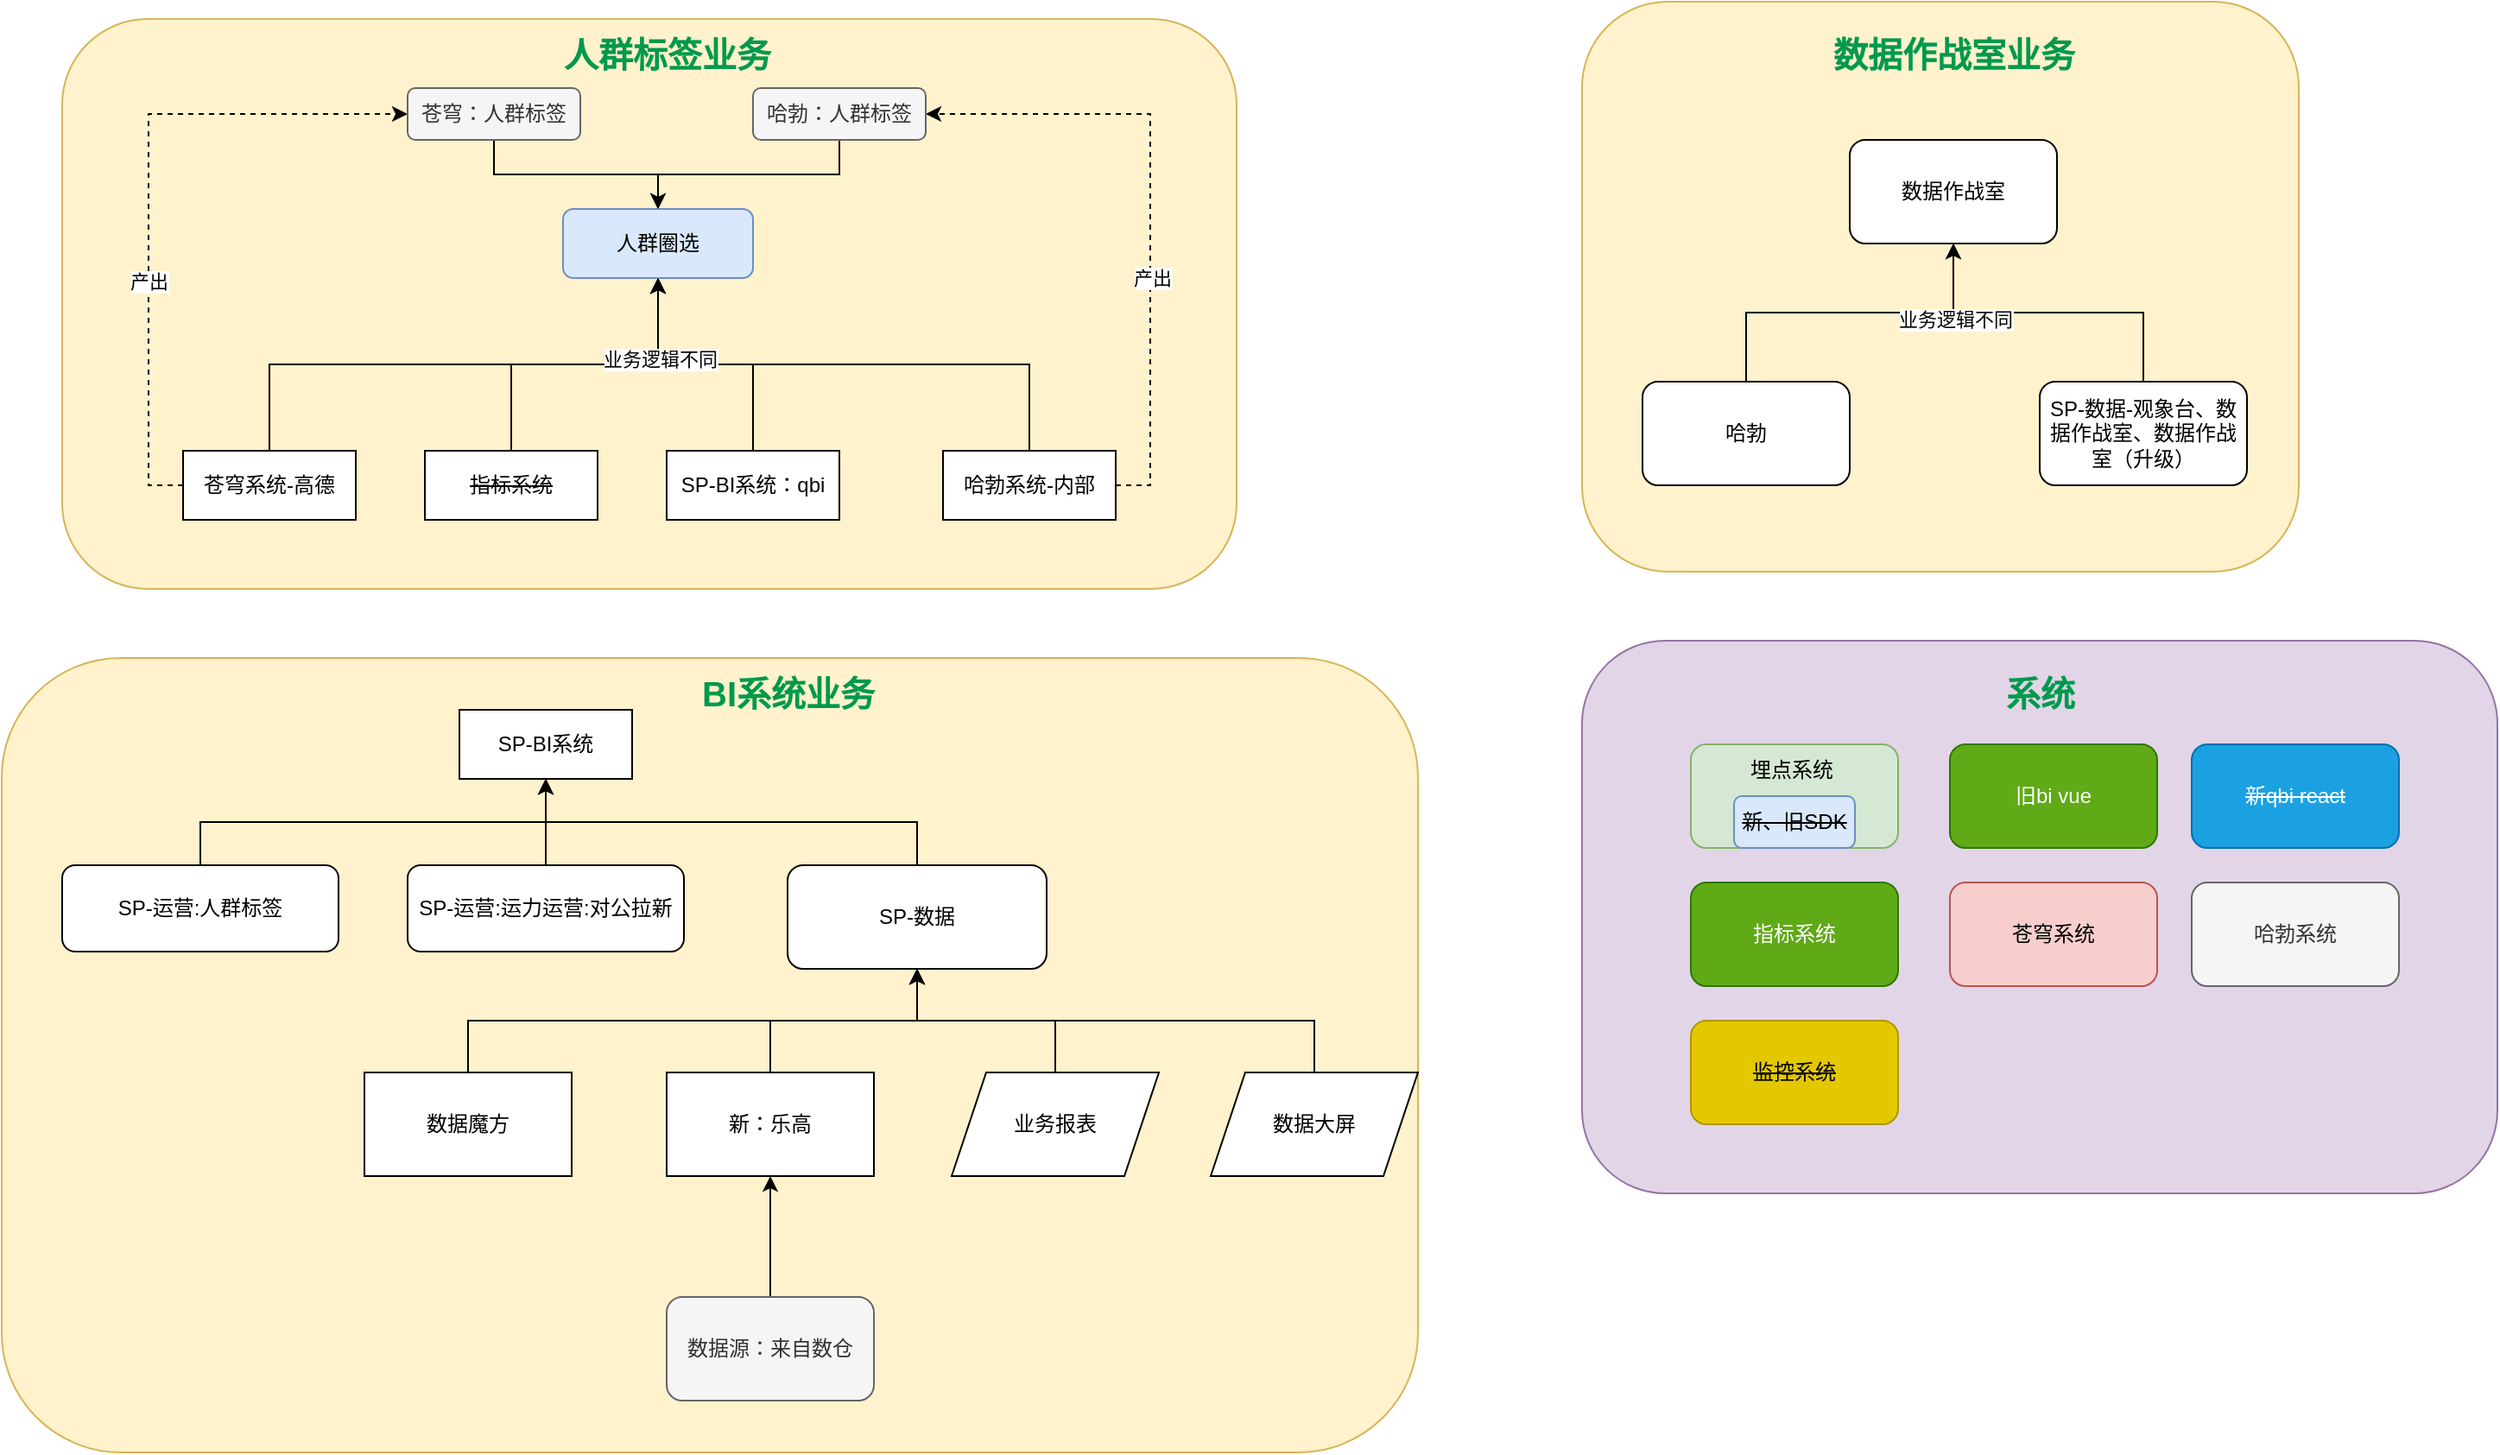 <mxfile version="24.4.6" type="github">
  <diagram name="第 1 页" id="eANgrpfl19V5May6iINn">
    <mxGraphModel dx="707" dy="2785" grid="1" gridSize="10" guides="1" tooltips="1" connect="1" arrows="1" fold="1" page="1" pageScale="1" pageWidth="1654" pageHeight="2336" math="0" shadow="0">
      <root>
        <mxCell id="0" />
        <mxCell id="1" parent="0" />
        <mxCell id="1znp_SYPL2sN-UUjBpfQ-29" value="" style="rounded=1;whiteSpace=wrap;html=1;fillColor=#fff2cc;strokeColor=#d6b656;" parent="1" vertex="1">
          <mxGeometry x="35" y="360" width="820" height="460" as="geometry" />
        </mxCell>
        <mxCell id="1znp_SYPL2sN-UUjBpfQ-28" value="" style="rounded=1;whiteSpace=wrap;html=1;fillColor=#e1d5e7;strokeColor=#9673a6;" parent="1" vertex="1">
          <mxGeometry x="950" y="350" width="530" height="320" as="geometry" />
        </mxCell>
        <mxCell id="1znp_SYPL2sN-UUjBpfQ-27" value="" style="rounded=1;whiteSpace=wrap;html=1;fillColor=#fff2cc;strokeColor=#d6b656;" parent="1" vertex="1">
          <mxGeometry x="950" y="-20" width="415" height="330" as="geometry" />
        </mxCell>
        <mxCell id="1znp_SYPL2sN-UUjBpfQ-26" value="" style="rounded=1;whiteSpace=wrap;html=1;fillColor=#fff2cc;strokeColor=#d6b656;" parent="1" vertex="1">
          <mxGeometry x="70" y="-10" width="680" height="330" as="geometry" />
        </mxCell>
        <mxCell id="rTvgBysRln8sT-yUDkH9-7" style="edgeStyle=orthogonalEdgeStyle;rounded=0;orthogonalLoop=1;jettySize=auto;html=1;exitX=0.5;exitY=0;exitDx=0;exitDy=0;entryX=0.5;entryY=1;entryDx=0;entryDy=0;" parent="1" source="rTvgBysRln8sT-yUDkH9-1" target="rTvgBysRln8sT-yUDkH9-6" edge="1">
          <mxGeometry relative="1" as="geometry" />
        </mxCell>
        <mxCell id="rTvgBysRln8sT-yUDkH9-1" value="&lt;strike&gt;指标系统&lt;/strike&gt;" style="rounded=0;whiteSpace=wrap;html=1;" parent="1" vertex="1">
          <mxGeometry x="280" y="240" width="100" height="40" as="geometry" />
        </mxCell>
        <mxCell id="rTvgBysRln8sT-yUDkH9-8" style="edgeStyle=orthogonalEdgeStyle;rounded=0;orthogonalLoop=1;jettySize=auto;html=1;exitX=0.5;exitY=0;exitDx=0;exitDy=0;entryX=0.5;entryY=1;entryDx=0;entryDy=0;" parent="1" source="rTvgBysRln8sT-yUDkH9-2" target="rTvgBysRln8sT-yUDkH9-6" edge="1">
          <mxGeometry relative="1" as="geometry" />
        </mxCell>
        <mxCell id="SWdIP9cP-iB2GuOIObq4-13" style="edgeStyle=orthogonalEdgeStyle;rounded=0;orthogonalLoop=1;jettySize=auto;html=1;exitX=0;exitY=0.5;exitDx=0;exitDy=0;entryX=0;entryY=0.5;entryDx=0;entryDy=0;dashed=1;" parent="1" source="rTvgBysRln8sT-yUDkH9-2" target="rTvgBysRln8sT-yUDkH9-4" edge="1">
          <mxGeometry relative="1" as="geometry" />
        </mxCell>
        <mxCell id="SWdIP9cP-iB2GuOIObq4-14" value="产出" style="edgeLabel;html=1;align=center;verticalAlign=middle;resizable=0;points=[];" parent="SWdIP9cP-iB2GuOIObq4-13" vertex="1" connectable="0">
          <mxGeometry x="-0.283" relative="1" as="geometry">
            <mxPoint as="offset" />
          </mxGeometry>
        </mxCell>
        <mxCell id="rTvgBysRln8sT-yUDkH9-2" value="苍穹系统-高德" style="rounded=0;whiteSpace=wrap;html=1;" parent="1" vertex="1">
          <mxGeometry x="140" y="240" width="100" height="40" as="geometry" />
        </mxCell>
        <mxCell id="rTvgBysRln8sT-yUDkH9-9" style="edgeStyle=orthogonalEdgeStyle;rounded=0;orthogonalLoop=1;jettySize=auto;html=1;exitX=0.5;exitY=0;exitDx=0;exitDy=0;entryX=0.5;entryY=1;entryDx=0;entryDy=0;" parent="1" source="rTvgBysRln8sT-yUDkH9-3" target="rTvgBysRln8sT-yUDkH9-6" edge="1">
          <mxGeometry relative="1" as="geometry" />
        </mxCell>
        <mxCell id="rTvgBysRln8sT-yUDkH9-3" value="SP-BI系统：qbi" style="rounded=0;whiteSpace=wrap;html=1;" parent="1" vertex="1">
          <mxGeometry x="420" y="240" width="100" height="40" as="geometry" />
        </mxCell>
        <mxCell id="SWdIP9cP-iB2GuOIObq4-11" style="edgeStyle=orthogonalEdgeStyle;rounded=0;orthogonalLoop=1;jettySize=auto;html=1;exitX=0.5;exitY=1;exitDx=0;exitDy=0;entryX=0.5;entryY=0;entryDx=0;entryDy=0;" parent="1" source="rTvgBysRln8sT-yUDkH9-4" target="rTvgBysRln8sT-yUDkH9-6" edge="1">
          <mxGeometry relative="1" as="geometry" />
        </mxCell>
        <mxCell id="rTvgBysRln8sT-yUDkH9-4" value="苍穹：人群标签" style="rounded=1;whiteSpace=wrap;html=1;fillColor=#f5f5f5;fontColor=#333333;strokeColor=#666666;" parent="1" vertex="1">
          <mxGeometry x="270" y="30" width="100" height="30" as="geometry" />
        </mxCell>
        <mxCell id="rTvgBysRln8sT-yUDkH9-6" value="人群圈选" style="rounded=1;whiteSpace=wrap;html=1;fillColor=#dae8fc;strokeColor=#6c8ebf;" parent="1" vertex="1">
          <mxGeometry x="360" y="100" width="110" height="40" as="geometry" />
        </mxCell>
        <mxCell id="SWdIP9cP-iB2GuOIObq4-2" style="edgeStyle=orthogonalEdgeStyle;rounded=0;orthogonalLoop=1;jettySize=auto;html=1;exitX=0.5;exitY=0;exitDx=0;exitDy=0;entryX=0.5;entryY=1;entryDx=0;entryDy=0;" parent="1" source="SWdIP9cP-iB2GuOIObq4-1" target="rTvgBysRln8sT-yUDkH9-6" edge="1">
          <mxGeometry relative="1" as="geometry">
            <mxPoint x="340" y="160" as="targetPoint" />
          </mxGeometry>
        </mxCell>
        <mxCell id="1znp_SYPL2sN-UUjBpfQ-7" value="业务逻辑不同" style="edgeLabel;html=1;align=center;verticalAlign=middle;resizable=0;points=[];" parent="SWdIP9cP-iB2GuOIObq4-2" vertex="1" connectable="0">
          <mxGeometry x="0.702" y="-1" relative="1" as="geometry">
            <mxPoint as="offset" />
          </mxGeometry>
        </mxCell>
        <mxCell id="SWdIP9cP-iB2GuOIObq4-12" style="edgeStyle=orthogonalEdgeStyle;rounded=0;orthogonalLoop=1;jettySize=auto;html=1;exitX=1;exitY=0.5;exitDx=0;exitDy=0;entryX=1;entryY=0.5;entryDx=0;entryDy=0;dashed=1;" parent="1" source="SWdIP9cP-iB2GuOIObq4-1" target="SWdIP9cP-iB2GuOIObq4-3" edge="1">
          <mxGeometry relative="1" as="geometry" />
        </mxCell>
        <mxCell id="SWdIP9cP-iB2GuOIObq4-15" value="产出" style="edgeLabel;html=1;align=center;verticalAlign=middle;resizable=0;points=[];" parent="SWdIP9cP-iB2GuOIObq4-12" vertex="1" connectable="0">
          <mxGeometry x="-0.233" y="-1" relative="1" as="geometry">
            <mxPoint as="offset" />
          </mxGeometry>
        </mxCell>
        <mxCell id="SWdIP9cP-iB2GuOIObq4-1" value="哈勃系统-内部" style="rounded=0;whiteSpace=wrap;html=1;" parent="1" vertex="1">
          <mxGeometry x="580" y="240" width="100" height="40" as="geometry" />
        </mxCell>
        <mxCell id="SWdIP9cP-iB2GuOIObq4-9" style="edgeStyle=orthogonalEdgeStyle;rounded=0;orthogonalLoop=1;jettySize=auto;html=1;exitX=0.5;exitY=1;exitDx=0;exitDy=0;entryX=0.5;entryY=0;entryDx=0;entryDy=0;" parent="1" source="SWdIP9cP-iB2GuOIObq4-3" target="rTvgBysRln8sT-yUDkH9-6" edge="1">
          <mxGeometry relative="1" as="geometry" />
        </mxCell>
        <mxCell id="SWdIP9cP-iB2GuOIObq4-3" value="哈勃：人群标签" style="rounded=1;whiteSpace=wrap;html=1;fillColor=#f5f5f5;fontColor=#333333;strokeColor=#666666;" parent="1" vertex="1">
          <mxGeometry x="470" y="30" width="100" height="30" as="geometry" />
        </mxCell>
        <mxCell id="N_xGAvc0zhLMLdToTufJ-9" style="edgeStyle=orthogonalEdgeStyle;rounded=0;orthogonalLoop=1;jettySize=auto;html=1;exitX=0.5;exitY=0;exitDx=0;exitDy=0;entryX=0.5;entryY=1;entryDx=0;entryDy=0;" parent="1" source="SWdIP9cP-iB2GuOIObq4-5" target="N_xGAvc0zhLMLdToTufJ-1" edge="1">
          <mxGeometry relative="1" as="geometry" />
        </mxCell>
        <mxCell id="SWdIP9cP-iB2GuOIObq4-5" value="新：乐高" style="rounded=0;whiteSpace=wrap;html=1;" parent="1" vertex="1">
          <mxGeometry x="420" y="600" width="120" height="60" as="geometry" />
        </mxCell>
        <mxCell id="SWdIP9cP-iB2GuOIObq4-8" style="edgeStyle=orthogonalEdgeStyle;rounded=0;orthogonalLoop=1;jettySize=auto;html=1;exitX=0.5;exitY=1;exitDx=0;exitDy=0;" parent="1" source="SWdIP9cP-iB2GuOIObq4-3" target="SWdIP9cP-iB2GuOIObq4-3" edge="1">
          <mxGeometry relative="1" as="geometry" />
        </mxCell>
        <mxCell id="SWdIP9cP-iB2GuOIObq4-17" style="edgeStyle=orthogonalEdgeStyle;rounded=0;orthogonalLoop=1;jettySize=auto;html=1;exitX=0.5;exitY=0;exitDx=0;exitDy=0;entryX=0.5;entryY=1;entryDx=0;entryDy=0;" parent="1" source="SWdIP9cP-iB2GuOIObq4-16" target="SWdIP9cP-iB2GuOIObq4-5" edge="1">
          <mxGeometry relative="1" as="geometry" />
        </mxCell>
        <mxCell id="SWdIP9cP-iB2GuOIObq4-16" value="数据源：来自数仓" style="rounded=1;whiteSpace=wrap;html=1;fillColor=#f5f5f5;fontColor=#333333;strokeColor=#666666;" parent="1" vertex="1">
          <mxGeometry x="420" y="730" width="120" height="60" as="geometry" />
        </mxCell>
        <mxCell id="N_xGAvc0zhLMLdToTufJ-5" style="edgeStyle=orthogonalEdgeStyle;rounded=0;orthogonalLoop=1;jettySize=auto;html=1;exitX=0.5;exitY=0;exitDx=0;exitDy=0;entryX=0.5;entryY=1;entryDx=0;entryDy=0;" parent="1" source="SWdIP9cP-iB2GuOIObq4-20" target="N_xGAvc0zhLMLdToTufJ-2" edge="1">
          <mxGeometry relative="1" as="geometry" />
        </mxCell>
        <mxCell id="SWdIP9cP-iB2GuOIObq4-20" value="SP-运营:人群标签" style="rounded=1;whiteSpace=wrap;html=1;" parent="1" vertex="1">
          <mxGeometry x="70" y="480" width="160" height="50" as="geometry" />
        </mxCell>
        <mxCell id="N_xGAvc0zhLMLdToTufJ-6" style="edgeStyle=orthogonalEdgeStyle;rounded=0;orthogonalLoop=1;jettySize=auto;html=1;exitX=0.5;exitY=0;exitDx=0;exitDy=0;entryX=0.5;entryY=1;entryDx=0;entryDy=0;" parent="1" source="SWdIP9cP-iB2GuOIObq4-22" target="N_xGAvc0zhLMLdToTufJ-2" edge="1">
          <mxGeometry relative="1" as="geometry" />
        </mxCell>
        <mxCell id="SWdIP9cP-iB2GuOIObq4-22" value="SP-运营:运力运营:对公拉新" style="rounded=1;whiteSpace=wrap;html=1;" parent="1" vertex="1">
          <mxGeometry x="270" y="480" width="160" height="50" as="geometry" />
        </mxCell>
        <mxCell id="N_xGAvc0zhLMLdToTufJ-7" style="edgeStyle=orthogonalEdgeStyle;rounded=0;orthogonalLoop=1;jettySize=auto;html=1;exitX=0.5;exitY=0;exitDx=0;exitDy=0;entryX=0.5;entryY=1;entryDx=0;entryDy=0;" parent="1" source="N_xGAvc0zhLMLdToTufJ-1" target="N_xGAvc0zhLMLdToTufJ-2" edge="1">
          <mxGeometry relative="1" as="geometry" />
        </mxCell>
        <mxCell id="N_xGAvc0zhLMLdToTufJ-1" value="SP-数据" style="rounded=1;whiteSpace=wrap;html=1;" parent="1" vertex="1">
          <mxGeometry x="490" y="480" width="150" height="60" as="geometry" />
        </mxCell>
        <mxCell id="N_xGAvc0zhLMLdToTufJ-2" value="SP-BI系统" style="rounded=0;whiteSpace=wrap;html=1;" parent="1" vertex="1">
          <mxGeometry x="300" y="390" width="100" height="40" as="geometry" />
        </mxCell>
        <mxCell id="N_xGAvc0zhLMLdToTufJ-8" style="edgeStyle=orthogonalEdgeStyle;rounded=0;orthogonalLoop=1;jettySize=auto;html=1;exitX=0.5;exitY=0;exitDx=0;exitDy=0;entryX=0.5;entryY=1;entryDx=0;entryDy=0;" parent="1" source="N_xGAvc0zhLMLdToTufJ-3" target="N_xGAvc0zhLMLdToTufJ-1" edge="1">
          <mxGeometry relative="1" as="geometry" />
        </mxCell>
        <mxCell id="N_xGAvc0zhLMLdToTufJ-3" value="数据魔方" style="rounded=0;whiteSpace=wrap;html=1;" parent="1" vertex="1">
          <mxGeometry x="245" y="600" width="120" height="60" as="geometry" />
        </mxCell>
        <mxCell id="N_xGAvc0zhLMLdToTufJ-12" style="edgeStyle=orthogonalEdgeStyle;rounded=0;orthogonalLoop=1;jettySize=auto;html=1;exitX=0.5;exitY=0;exitDx=0;exitDy=0;entryX=0.5;entryY=1;entryDx=0;entryDy=0;" parent="1" source="N_xGAvc0zhLMLdToTufJ-10" target="N_xGAvc0zhLMLdToTufJ-1" edge="1">
          <mxGeometry relative="1" as="geometry" />
        </mxCell>
        <mxCell id="N_xGAvc0zhLMLdToTufJ-10" value="业务报表" style="shape=parallelogram;perimeter=parallelogramPerimeter;whiteSpace=wrap;html=1;fixedSize=1;" parent="1" vertex="1">
          <mxGeometry x="585" y="600" width="120" height="60" as="geometry" />
        </mxCell>
        <mxCell id="N_xGAvc0zhLMLdToTufJ-14" style="edgeStyle=orthogonalEdgeStyle;rounded=0;orthogonalLoop=1;jettySize=auto;html=1;exitX=0.5;exitY=0;exitDx=0;exitDy=0;entryX=0.5;entryY=1;entryDx=0;entryDy=0;" parent="1" source="N_xGAvc0zhLMLdToTufJ-13" target="N_xGAvc0zhLMLdToTufJ-1" edge="1">
          <mxGeometry relative="1" as="geometry" />
        </mxCell>
        <mxCell id="N_xGAvc0zhLMLdToTufJ-13" value="数据大屏" style="shape=parallelogram;perimeter=parallelogramPerimeter;whiteSpace=wrap;html=1;fixedSize=1;" parent="1" vertex="1">
          <mxGeometry x="735" y="600" width="120" height="60" as="geometry" />
        </mxCell>
        <mxCell id="N_xGAvc0zhLMLdToTufJ-15" value="&lt;b&gt;&lt;font color=&quot;#00994d&quot; style=&quot;font-size: 20px;&quot;&gt;人群标签业务&lt;/font&gt;&lt;/b&gt;" style="text;html=1;align=center;verticalAlign=middle;resizable=0;points=[];autosize=1;strokeColor=none;fillColor=none;" parent="1" vertex="1">
          <mxGeometry x="350" y="-10" width="140" height="40" as="geometry" />
        </mxCell>
        <mxCell id="1znp_SYPL2sN-UUjBpfQ-1" value="数据作战室" style="rounded=1;whiteSpace=wrap;html=1;" parent="1" vertex="1">
          <mxGeometry x="1105" y="60" width="120" height="60" as="geometry" />
        </mxCell>
        <mxCell id="1znp_SYPL2sN-UUjBpfQ-4" style="edgeStyle=orthogonalEdgeStyle;rounded=0;orthogonalLoop=1;jettySize=auto;html=1;exitX=0.5;exitY=0;exitDx=0;exitDy=0;entryX=0.5;entryY=1;entryDx=0;entryDy=0;" parent="1" source="1znp_SYPL2sN-UUjBpfQ-2" target="1znp_SYPL2sN-UUjBpfQ-1" edge="1">
          <mxGeometry relative="1" as="geometry" />
        </mxCell>
        <mxCell id="1znp_SYPL2sN-UUjBpfQ-2" value="哈勃" style="rounded=1;whiteSpace=wrap;html=1;" parent="1" vertex="1">
          <mxGeometry x="985" y="200" width="120" height="60" as="geometry" />
        </mxCell>
        <mxCell id="1znp_SYPL2sN-UUjBpfQ-5" style="edgeStyle=orthogonalEdgeStyle;rounded=0;orthogonalLoop=1;jettySize=auto;html=1;exitX=0.5;exitY=0;exitDx=0;exitDy=0;entryX=0.5;entryY=1;entryDx=0;entryDy=0;" parent="1" source="1znp_SYPL2sN-UUjBpfQ-3" target="1znp_SYPL2sN-UUjBpfQ-1" edge="1">
          <mxGeometry relative="1" as="geometry">
            <mxPoint x="1165" y="130" as="targetPoint" />
          </mxGeometry>
        </mxCell>
        <mxCell id="1znp_SYPL2sN-UUjBpfQ-8" value="业务逻辑不同" style="edgeLabel;html=1;align=center;verticalAlign=middle;resizable=0;points=[];" parent="1znp_SYPL2sN-UUjBpfQ-5" vertex="1" connectable="0">
          <mxGeometry x="0.568" y="4" relative="1" as="geometry">
            <mxPoint as="offset" />
          </mxGeometry>
        </mxCell>
        <mxCell id="1znp_SYPL2sN-UUjBpfQ-3" value="SP-数据-观象台、数据作战室、数据作战室（升级）" style="rounded=1;whiteSpace=wrap;html=1;" parent="1" vertex="1">
          <mxGeometry x="1215" y="200" width="120" height="60" as="geometry" />
        </mxCell>
        <mxCell id="1znp_SYPL2sN-UUjBpfQ-9" value="&lt;b&gt;&lt;font color=&quot;#00994d&quot; style=&quot;font-size: 20px;&quot;&gt;数据作战室业务&lt;/font&gt;&lt;/b&gt;" style="text;html=1;align=center;verticalAlign=middle;resizable=0;points=[];autosize=1;strokeColor=none;fillColor=none;" parent="1" vertex="1">
          <mxGeometry x="1085" y="-10" width="160" height="40" as="geometry" />
        </mxCell>
        <mxCell id="1znp_SYPL2sN-UUjBpfQ-15" value="旧bi vue" style="rounded=1;whiteSpace=wrap;html=1;fillColor=#60a917;strokeColor=#2D7600;fontColor=#ffffff;" parent="1" vertex="1">
          <mxGeometry x="1163" y="410" width="120" height="60" as="geometry" />
        </mxCell>
        <mxCell id="1znp_SYPL2sN-UUjBpfQ-16" value="&lt;strike&gt;新qbi react&lt;/strike&gt;" style="rounded=1;whiteSpace=wrap;html=1;fillColor=#1ba1e2;strokeColor=#006EAF;fontColor=#ffffff;" parent="1" vertex="1">
          <mxGeometry x="1303" y="410" width="120" height="60" as="geometry" />
        </mxCell>
        <mxCell id="1znp_SYPL2sN-UUjBpfQ-17" value="指标系统" style="rounded=1;whiteSpace=wrap;html=1;fillColor=#60a917;strokeColor=#2D7600;fontColor=#ffffff;" parent="1" vertex="1">
          <mxGeometry x="1013" y="490" width="120" height="60" as="geometry" />
        </mxCell>
        <mxCell id="1znp_SYPL2sN-UUjBpfQ-22" value="苍穹系统" style="rounded=1;whiteSpace=wrap;html=1;fillColor=#f8cecc;strokeColor=#b85450;" parent="1" vertex="1">
          <mxGeometry x="1163" y="490" width="120" height="60" as="geometry" />
        </mxCell>
        <mxCell id="1znp_SYPL2sN-UUjBpfQ-23" value="哈勃系统" style="rounded=1;whiteSpace=wrap;html=1;fillColor=#f5f5f5;fontColor=#333333;strokeColor=#666666;" parent="1" vertex="1">
          <mxGeometry x="1303" y="490" width="120" height="60" as="geometry" />
        </mxCell>
        <mxCell id="1znp_SYPL2sN-UUjBpfQ-24" value="&lt;strike&gt;监控系统&lt;/strike&gt;" style="rounded=1;whiteSpace=wrap;html=1;fillColor=#e3c800;fontColor=#000000;strokeColor=#B09500;" parent="1" vertex="1">
          <mxGeometry x="1013" y="570" width="120" height="60" as="geometry" />
        </mxCell>
        <mxCell id="1znp_SYPL2sN-UUjBpfQ-25" value="" style="group" parent="1" vertex="1" connectable="0">
          <mxGeometry x="1013" y="410" width="120" height="60" as="geometry" />
        </mxCell>
        <mxCell id="1znp_SYPL2sN-UUjBpfQ-10" value="" style="rounded=1;whiteSpace=wrap;html=1;fillColor=#d5e8d4;strokeColor=#82b366;" parent="1znp_SYPL2sN-UUjBpfQ-25" vertex="1">
          <mxGeometry width="120" height="60" as="geometry" />
        </mxCell>
        <mxCell id="1znp_SYPL2sN-UUjBpfQ-18" value="&lt;strike&gt;新、旧SDK&lt;/strike&gt;" style="rounded=1;whiteSpace=wrap;html=1;fillColor=#dae8fc;strokeColor=#6c8ebf;" parent="1znp_SYPL2sN-UUjBpfQ-25" vertex="1">
          <mxGeometry x="25" y="30" width="70" height="30" as="geometry" />
        </mxCell>
        <mxCell id="1znp_SYPL2sN-UUjBpfQ-20" value="埋点系统" style="text;html=1;align=center;verticalAlign=middle;resizable=0;points=[];autosize=1;strokeColor=none;fillColor=none;" parent="1znp_SYPL2sN-UUjBpfQ-25" vertex="1">
          <mxGeometry x="23" width="70" height="30" as="geometry" />
        </mxCell>
        <mxCell id="1znp_SYPL2sN-UUjBpfQ-30" value="&lt;font color=&quot;#00994d&quot;&gt;&lt;span style=&quot;font-size: 20px;&quot;&gt;&lt;b&gt;BI系统业务&lt;/b&gt;&lt;/span&gt;&lt;/font&gt;" style="text;html=1;align=center;verticalAlign=middle;resizable=0;points=[];autosize=1;strokeColor=none;fillColor=none;" parent="1" vertex="1">
          <mxGeometry x="430" y="360" width="120" height="40" as="geometry" />
        </mxCell>
        <mxCell id="1znp_SYPL2sN-UUjBpfQ-31" value="&lt;font color=&quot;#00994d&quot;&gt;&lt;span style=&quot;font-size: 20px;&quot;&gt;&lt;b&gt;系统&lt;/b&gt;&lt;/span&gt;&lt;/font&gt;" style="text;html=1;align=center;verticalAlign=middle;resizable=0;points=[];autosize=1;strokeColor=none;fillColor=none;" parent="1" vertex="1">
          <mxGeometry x="1185" y="360" width="60" height="40" as="geometry" />
        </mxCell>
      </root>
    </mxGraphModel>
  </diagram>
</mxfile>
